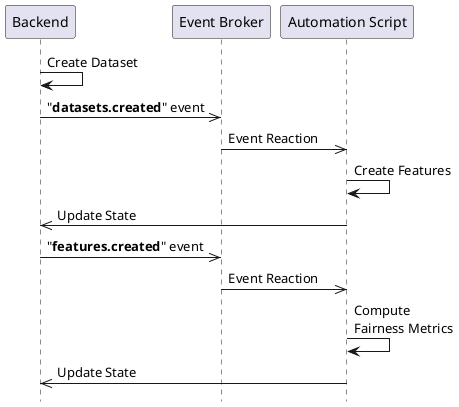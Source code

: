 @startuml questionnaire

hide footbox

participant Backend
participant "Event Broker" as Broker
participant "Automation Script" as Script

participant Script


Backend -> Backend: Create Dataset

Backend ->> Broker: "**datasets.created**" event
Broker ->> Script: Event Reaction
Script -> Script: Create Features
Backend <<- Script: Update State

Backend ->> Broker: "**features.created**" event
Broker ->> Script: Event Reaction
Script -> Script: Compute\nFairness Metrics
Backend <<- Script: Update State

@enduml
